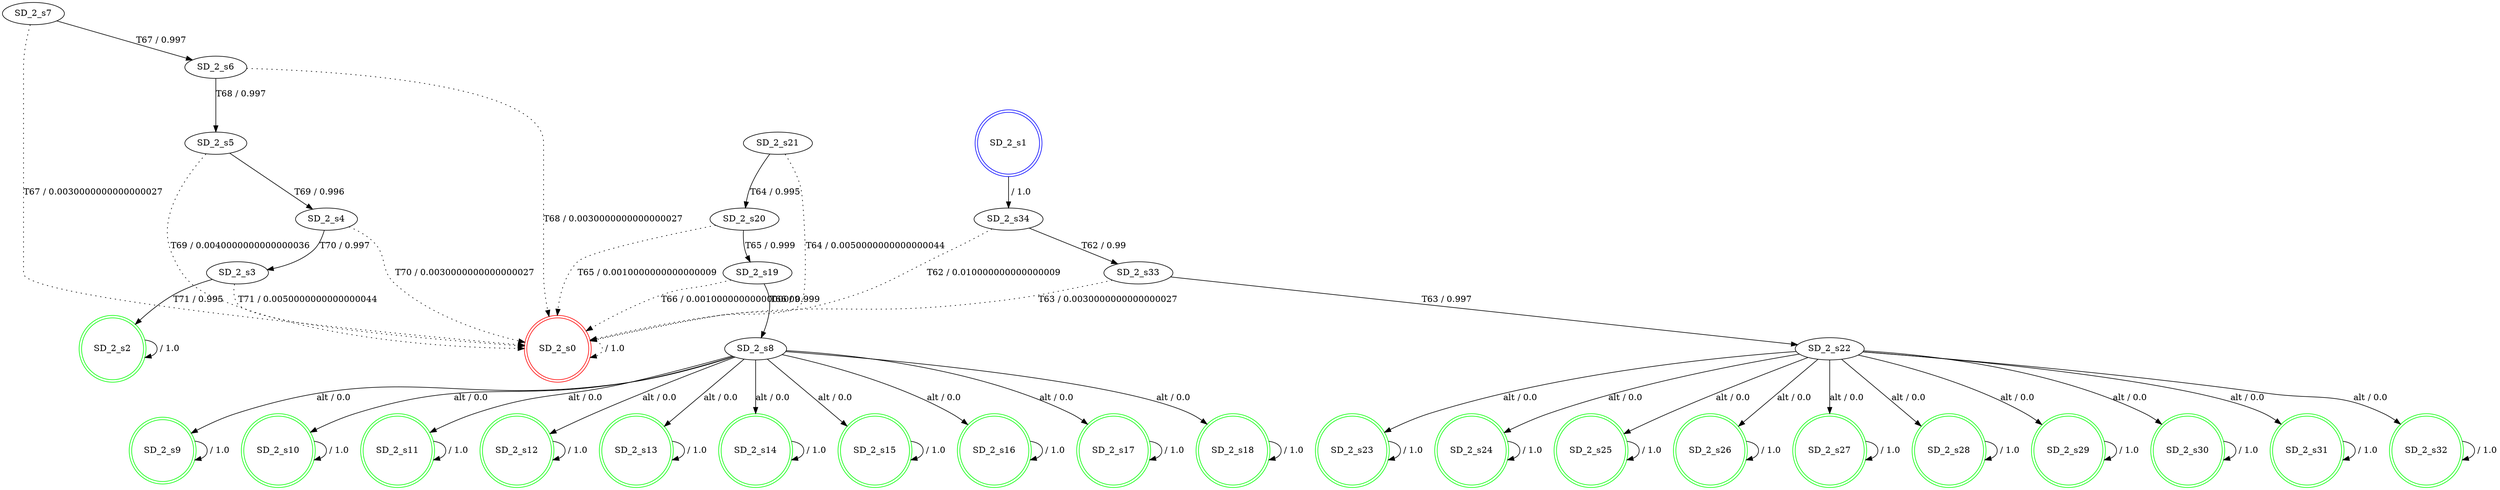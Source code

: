 digraph graphname {
SD_2_s0 [label="SD_2_s0",color=red,shape=doublecircle ];
SD_2_s1 [label="SD_2_s1",color=blue,shape=doublecircle ];
SD_2_s2 [label="SD_2_s2",color=green,shape=doublecircle ];
SD_2_s3 [label="SD_2_s3" ];
SD_2_s4 [label="SD_2_s4" ];
SD_2_s5 [label="SD_2_s5" ];
SD_2_s6 [label="SD_2_s6" ];
SD_2_s7 [label="SD_2_s7" ];
SD_2_s8 [label="SD_2_s8" ];
SD_2_s9 [label="SD_2_s9",color=green,shape=doublecircle ];
SD_2_s10 [label="SD_2_s10",color=green,shape=doublecircle ];
SD_2_s11 [label="SD_2_s11",color=green,shape=doublecircle ];
SD_2_s12 [label="SD_2_s12",color=green,shape=doublecircle ];
SD_2_s13 [label="SD_2_s13",color=green,shape=doublecircle ];
SD_2_s14 [label="SD_2_s14",color=green,shape=doublecircle ];
SD_2_s15 [label="SD_2_s15",color=green,shape=doublecircle ];
SD_2_s16 [label="SD_2_s16",color=green,shape=doublecircle ];
SD_2_s17 [label="SD_2_s17",color=green,shape=doublecircle ];
SD_2_s18 [label="SD_2_s18",color=green,shape=doublecircle ];
SD_2_s19 [label="SD_2_s19" ];
SD_2_s20 [label="SD_2_s20" ];
SD_2_s21 [label="SD_2_s21" ];
SD_2_s22 [label="SD_2_s22" ];
SD_2_s23 [label="SD_2_s23",color=green,shape=doublecircle ];
SD_2_s24 [label="SD_2_s24",color=green,shape=doublecircle ];
SD_2_s25 [label="SD_2_s25",color=green,shape=doublecircle ];
SD_2_s26 [label="SD_2_s26",color=green,shape=doublecircle ];
SD_2_s27 [label="SD_2_s27",color=green,shape=doublecircle ];
SD_2_s28 [label="SD_2_s28",color=green,shape=doublecircle ];
SD_2_s29 [label="SD_2_s29",color=green,shape=doublecircle ];
SD_2_s30 [label="SD_2_s30",color=green,shape=doublecircle ];
SD_2_s31 [label="SD_2_s31",color=green,shape=doublecircle ];
SD_2_s32 [label="SD_2_s32",color=green,shape=doublecircle ];
SD_2_s33 [label="SD_2_s33" ];
SD_2_s34 [label="SD_2_s34" ];
SD_2_s0 -> SD_2_s0 [label=" / 1.0", style=dotted];
SD_2_s1 -> SD_2_s34 [label=" / 1.0"];
SD_2_s2 -> SD_2_s2 [label=" / 1.0"];
SD_2_s3 -> SD_2_s2 [label="T71 / 0.995"];
SD_2_s3 -> SD_2_s0 [label="T71 / 0.0050000000000000044", style=dotted];
SD_2_s4 -> SD_2_s3 [label="T70 / 0.997"];
SD_2_s4 -> SD_2_s0 [label="T70 / 0.0030000000000000027", style=dotted];
SD_2_s5 -> SD_2_s4 [label="T69 / 0.996"];
SD_2_s5 -> SD_2_s0 [label="T69 / 0.0040000000000000036", style=dotted];
SD_2_s6 -> SD_2_s5 [label="T68 / 0.997"];
SD_2_s6 -> SD_2_s0 [label="T68 / 0.0030000000000000027", style=dotted];
SD_2_s7 -> SD_2_s6 [label="T67 / 0.997"];
SD_2_s7 -> SD_2_s0 [label="T67 / 0.0030000000000000027", style=dotted];
SD_2_s8 -> SD_2_s9 [label="alt / 0.0"];
SD_2_s8 -> SD_2_s10 [label="alt / 0.0"];
SD_2_s8 -> SD_2_s11 [label="alt / 0.0"];
SD_2_s8 -> SD_2_s12 [label="alt / 0.0"];
SD_2_s8 -> SD_2_s13 [label="alt / 0.0"];
SD_2_s8 -> SD_2_s14 [label="alt / 0.0"];
SD_2_s8 -> SD_2_s15 [label="alt / 0.0"];
SD_2_s8 -> SD_2_s16 [label="alt / 0.0"];
SD_2_s8 -> SD_2_s17 [label="alt / 0.0"];
SD_2_s8 -> SD_2_s18 [label="alt / 0.0"];
SD_2_s9 -> SD_2_s9 [label=" / 1.0"];
SD_2_s10 -> SD_2_s10 [label=" / 1.0"];
SD_2_s11 -> SD_2_s11 [label=" / 1.0"];
SD_2_s12 -> SD_2_s12 [label=" / 1.0"];
SD_2_s13 -> SD_2_s13 [label=" / 1.0"];
SD_2_s14 -> SD_2_s14 [label=" / 1.0"];
SD_2_s15 -> SD_2_s15 [label=" / 1.0"];
SD_2_s16 -> SD_2_s16 [label=" / 1.0"];
SD_2_s17 -> SD_2_s17 [label=" / 1.0"];
SD_2_s18 -> SD_2_s18 [label=" / 1.0"];
SD_2_s19 -> SD_2_s8 [label="T66 / 0.999"];
SD_2_s19 -> SD_2_s0 [label="T66 / 0.0010000000000000009", style=dotted];
SD_2_s20 -> SD_2_s19 [label="T65 / 0.999"];
SD_2_s20 -> SD_2_s0 [label="T65 / 0.0010000000000000009", style=dotted];
SD_2_s21 -> SD_2_s20 [label="T64 / 0.995"];
SD_2_s21 -> SD_2_s0 [label="T64 / 0.0050000000000000044", style=dotted];
SD_2_s22 -> SD_2_s23 [label="alt / 0.0"];
SD_2_s22 -> SD_2_s24 [label="alt / 0.0"];
SD_2_s22 -> SD_2_s25 [label="alt / 0.0"];
SD_2_s22 -> SD_2_s26 [label="alt / 0.0"];
SD_2_s22 -> SD_2_s27 [label="alt / 0.0"];
SD_2_s22 -> SD_2_s28 [label="alt / 0.0"];
SD_2_s22 -> SD_2_s29 [label="alt / 0.0"];
SD_2_s22 -> SD_2_s30 [label="alt / 0.0"];
SD_2_s22 -> SD_2_s31 [label="alt / 0.0"];
SD_2_s22 -> SD_2_s32 [label="alt / 0.0"];
SD_2_s23 -> SD_2_s23 [label=" / 1.0"];
SD_2_s24 -> SD_2_s24 [label=" / 1.0"];
SD_2_s25 -> SD_2_s25 [label=" / 1.0"];
SD_2_s26 -> SD_2_s26 [label=" / 1.0"];
SD_2_s27 -> SD_2_s27 [label=" / 1.0"];
SD_2_s28 -> SD_2_s28 [label=" / 1.0"];
SD_2_s29 -> SD_2_s29 [label=" / 1.0"];
SD_2_s30 -> SD_2_s30 [label=" / 1.0"];
SD_2_s31 -> SD_2_s31 [label=" / 1.0"];
SD_2_s32 -> SD_2_s32 [label=" / 1.0"];
SD_2_s33 -> SD_2_s22 [label="T63 / 0.997"];
SD_2_s33 -> SD_2_s0 [label="T63 / 0.0030000000000000027", style=dotted];
SD_2_s34 -> SD_2_s33 [label="T62 / 0.99"];
SD_2_s34 -> SD_2_s0 [label="T62 / 0.010000000000000009", style=dotted];
}